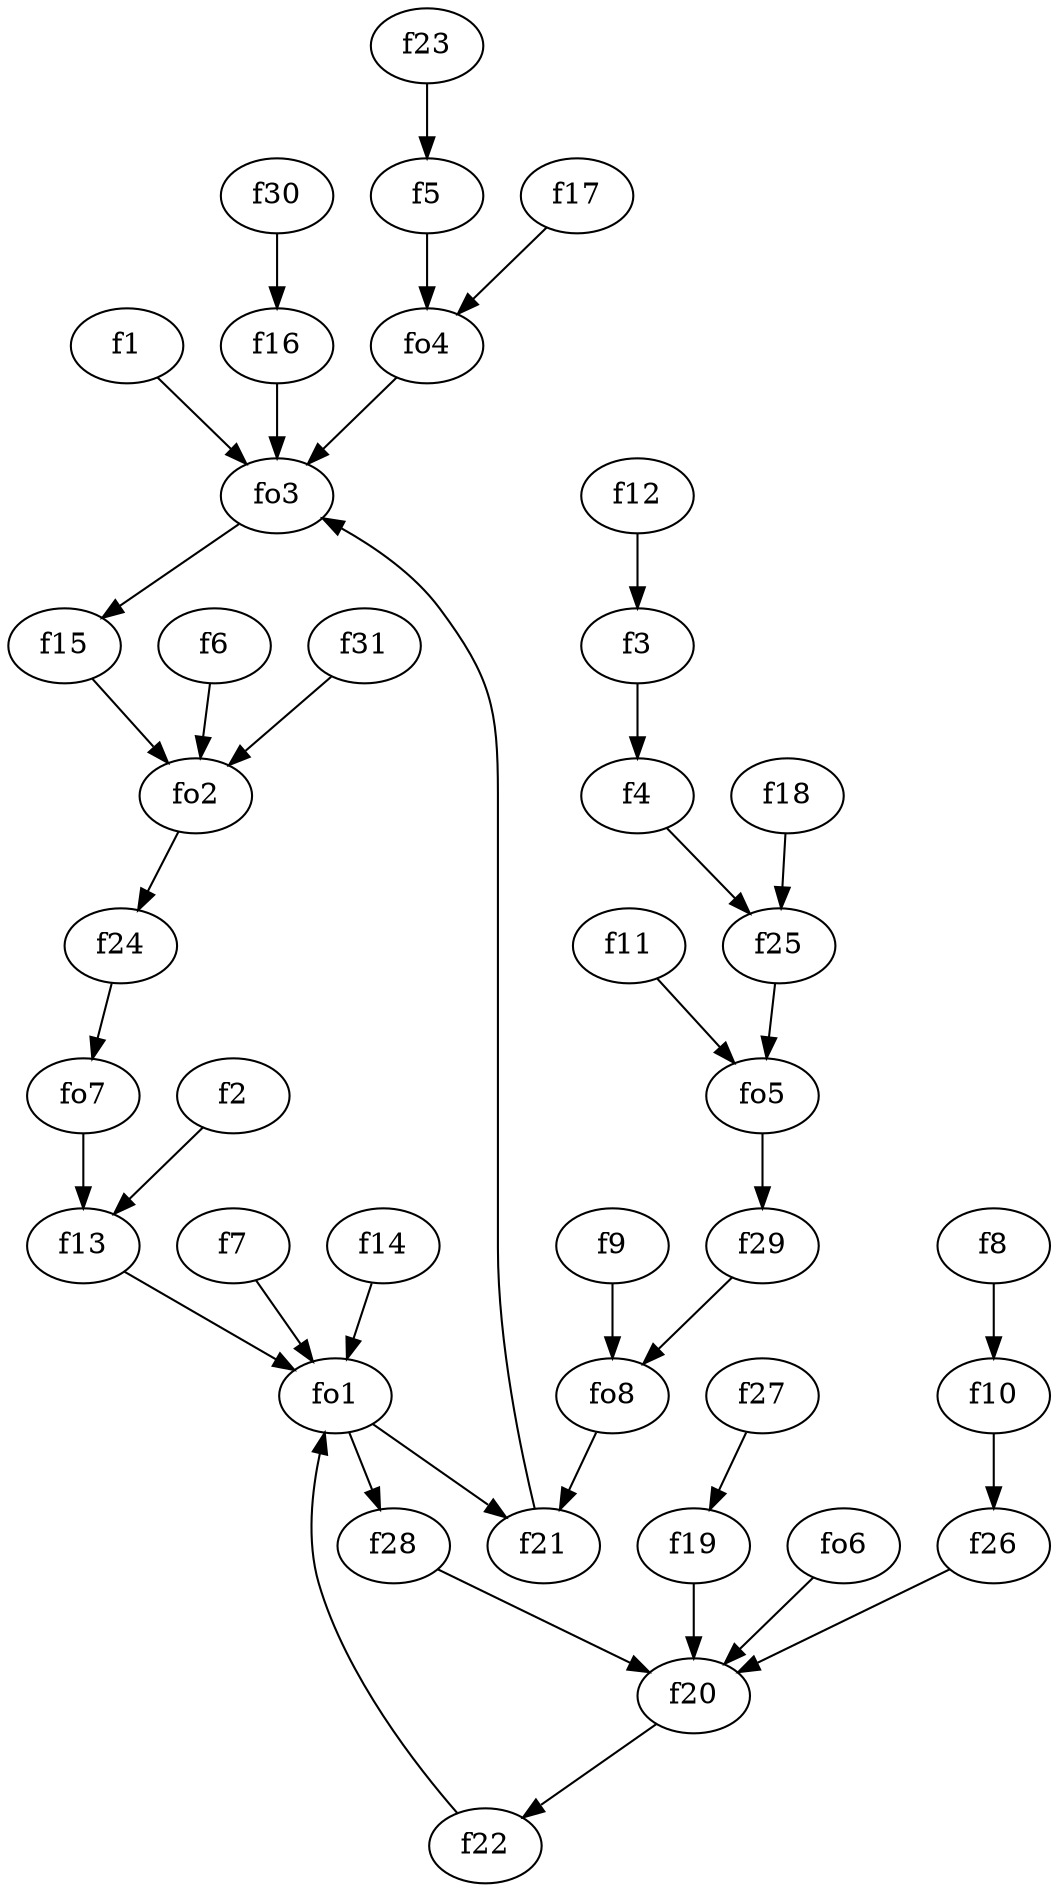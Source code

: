 strict digraph  {
f1;
f2;
f3;
f4;
f5;
f6;
f7;
f8;
f9;
f10;
f11;
f12;
f13;
f14;
f15;
f16;
f17;
f18;
f19;
f20;
f21;
f22;
f23;
f24;
f25;
f26;
f27;
f28;
f29;
f30;
f31;
fo1;
fo2;
fo3;
fo4;
fo5;
fo6;
fo7;
fo8;
f1 -> fo3  [weight=2];
f2 -> f13  [weight=2];
f3 -> f4  [weight=2];
f4 -> f25  [weight=2];
f5 -> fo4  [weight=2];
f6 -> fo2  [weight=2];
f7 -> fo1  [weight=2];
f8 -> f10  [weight=2];
f9 -> fo8  [weight=2];
f10 -> f26  [weight=2];
f11 -> fo5  [weight=2];
f12 -> f3  [weight=2];
f13 -> fo1  [weight=2];
f14 -> fo1  [weight=2];
f15 -> fo2  [weight=2];
f16 -> fo3  [weight=2];
f17 -> fo4  [weight=2];
f18 -> f25  [weight=2];
f19 -> f20  [weight=2];
f20 -> f22  [weight=2];
f21 -> fo3  [weight=2];
f22 -> fo1  [weight=2];
f23 -> f5  [weight=2];
f24 -> fo7  [weight=2];
f25 -> fo5  [weight=2];
f26 -> f20  [weight=2];
f27 -> f19  [weight=2];
f28 -> f20  [weight=2];
f29 -> fo8  [weight=2];
f30 -> f16  [weight=2];
f31 -> fo2  [weight=2];
fo1 -> f21  [weight=2];
fo1 -> f28  [weight=2];
fo2 -> f24  [weight=2];
fo3 -> f15  [weight=2];
fo4 -> fo3  [weight=2];
fo5 -> f29  [weight=2];
fo6 -> f20  [weight=2];
fo7 -> f13  [weight=2];
fo8 -> f21  [weight=2];
}
